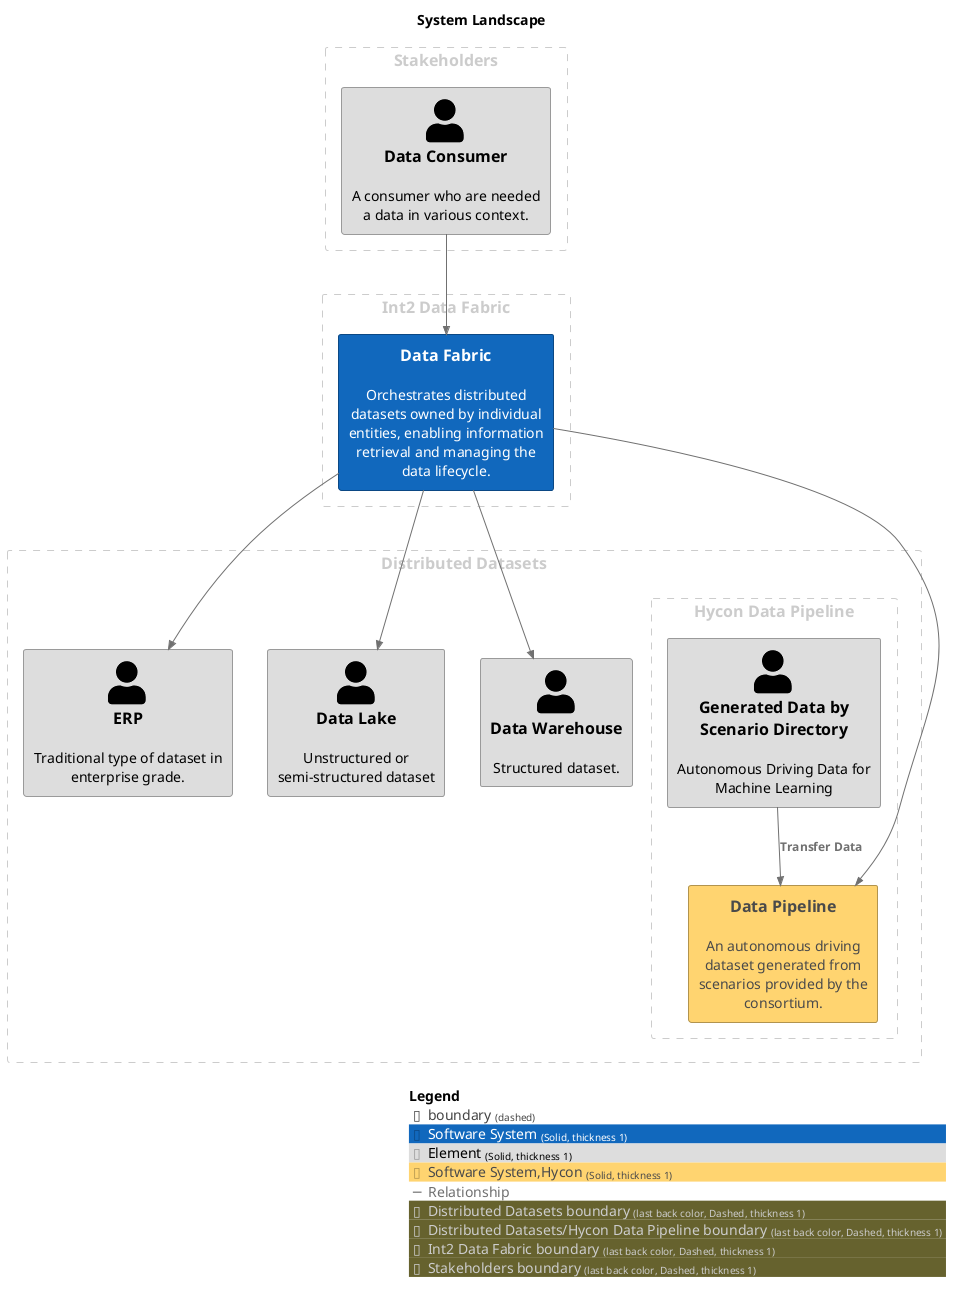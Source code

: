 @startuml
set separator none
title System Landscape

top to bottom direction

!include <C4/C4>
!include <C4/C4_Context>

AddElementTag("Software System", $bgColor="#1168bd", $borderColor="#0b4884", $fontColor="#ffffff", $sprite="", $shadowing="", $borderStyle="Solid", $borderThickness="1")
AddElementTag("Element", $bgColor="#dddddd", $borderColor="#9a9a9a", $fontColor="#000000", $sprite="", $shadowing="", $borderStyle="Solid", $borderThickness="1")
AddElementTag("Software System,Hycon", $bgColor="#ffd470", $borderColor="#b2944e", $fontColor="#4a4a4a", $sprite="", $shadowing="", $borderStyle="Solid", $borderThickness="1")

AddRelTag("Relationship", $textColor="#707070", $lineColor="#707070", $lineStyle = "")

AddBoundaryTag("Distributed Datasets", $borderColor="#cccccc", $fontColor="#cccccc", $borderStyle="Dashed", $borderThickness="1")
Boundary(group_1, "Distributed Datasets", $tags="Distributed Datasets") {
  Person(ERP, "ERP", $descr="Traditional type of dataset in enterprise grade.", $tags="Element", $link="")
  Person(DataLake, "Data Lake", $descr="Unstructured or semi-structured dataset", $tags="Element", $link="")
  Person(DataWarehouse, "Data Warehouse", $descr="Structured dataset.", $tags="Element", $link="")
    AddBoundaryTag("Distributed Datasets/Hycon Data Pipeline", $borderColor="#cccccc", $fontColor="#cccccc", $borderStyle="Dashed", $borderThickness="1")
    Boundary(group_2, "Hycon Data Pipeline", $tags="Distributed Datasets/Hycon Data Pipeline") {
      Person(GeneratedDatabyScenarioDirectory, "Generated Data by Scenario Directory", $descr="Autonomous Driving Data for Machine Learning", $tags="Element", $link="")
      System(DataPipeline, "Data Pipeline", $descr="An autonomous driving dataset generated from scenarios provided by the consortium.", $tags="Software System,Hycon", $link="")
    }

}

AddBoundaryTag("Int2 Data Fabric", $borderColor="#cccccc", $fontColor="#cccccc", $borderStyle="Dashed", $borderThickness="1")
Boundary(group_3, "Int2 Data Fabric", $tags="Int2 Data Fabric") {
  System(DataFabric, "Data Fabric", $descr="Orchestrates distributed datasets owned by individual entities, enabling information retrieval and managing the data lifecycle.", $tags="Software System", $link="")
}

AddBoundaryTag("Stakeholders", $borderColor="#cccccc", $fontColor="#cccccc", $borderStyle="Dashed", $borderThickness="1")
Boundary(group_4, "Stakeholders", $tags="Stakeholders") {
  Person(DataConsumer, "Data Consumer", $descr="A consumer who are needed a data in various context.", $tags="Element", $link="")
}


Rel(GeneratedDatabyScenarioDirectory, DataPipeline, "Transfer Data", $techn="", $tags="Relationship", $link="")
Rel(DataFabric, DataPipeline, "", $techn="", $tags="Relationship", $link="")
Rel(DataConsumer, DataFabric, "", $techn="", $tags="Relationship", $link="")
Rel(DataFabric, ERP, "", $techn="", $tags="Relationship", $link="")
Rel(DataFabric, DataLake, "", $techn="", $tags="Relationship", $link="")
Rel(DataFabric, DataWarehouse, "", $techn="", $tags="Relationship", $link="")

SHOW_LEGEND(true)
@enduml